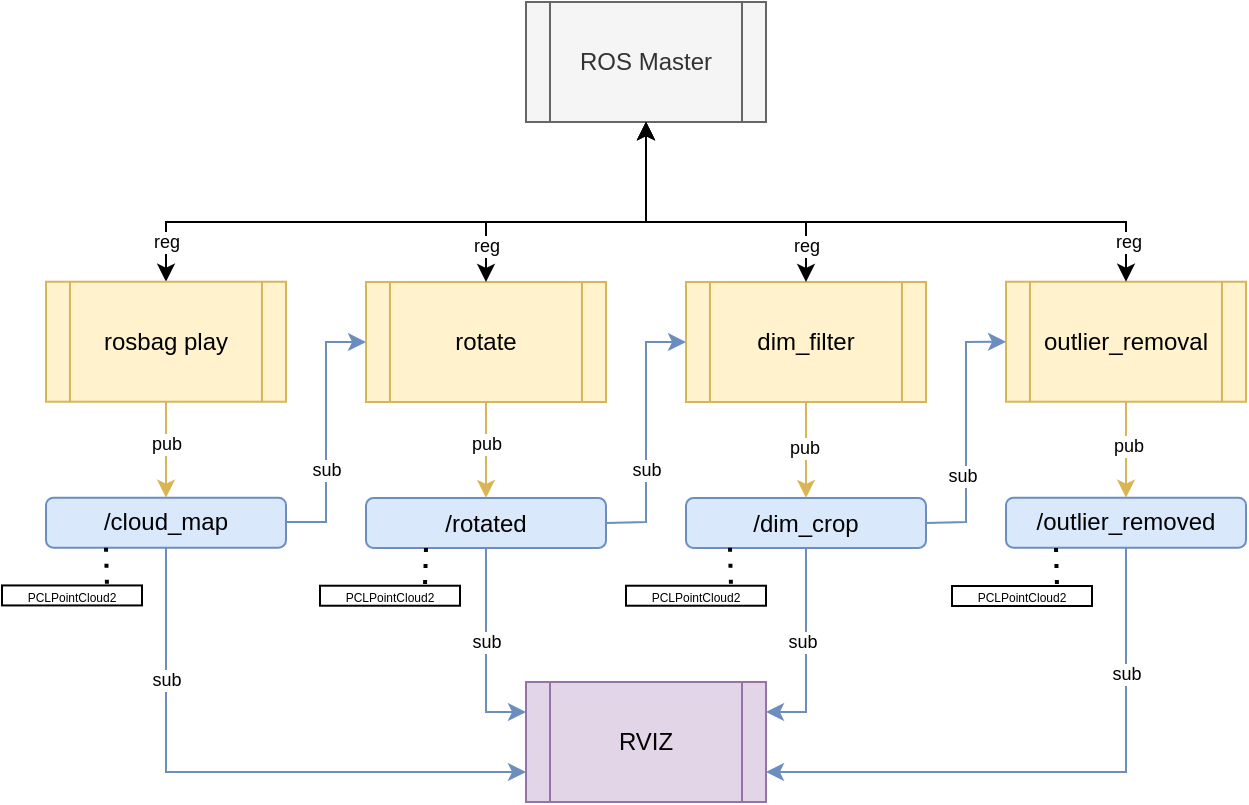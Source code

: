 <mxfile version="20.7.4" type="device"><diagram id="Le_sbdDcMzQ3mhU8ypBz" name="Page-1"><mxGraphModel dx="743" dy="532" grid="1" gridSize="10" guides="1" tooltips="1" connect="1" arrows="1" fold="1" page="1" pageScale="1" pageWidth="827" pageHeight="1169" math="0" shadow="0"><root><mxCell id="0"/><mxCell id="1" parent="0"/><mxCell id="OkoD80Rn6Ns0ea29262k-5" value="ROS Master" style="shape=process;whiteSpace=wrap;html=1;backgroundOutline=1;fillColor=#f5f5f5;fontColor=#333333;strokeColor=#666666;" vertex="1" parent="1"><mxGeometry x="280" y="310" width="120" height="60" as="geometry"/></mxCell><mxCell id="OkoD80Rn6Ns0ea29262k-6" value="rotate" style="shape=process;whiteSpace=wrap;html=1;backgroundOutline=1;fillColor=#fff2cc;strokeColor=#d6b656;" vertex="1" parent="1"><mxGeometry x="200" y="450" width="120" height="60" as="geometry"/></mxCell><mxCell id="OkoD80Rn6Ns0ea29262k-8" value="dim_filter" style="shape=process;whiteSpace=wrap;html=1;backgroundOutline=1;fillColor=#fff2cc;strokeColor=#d6b656;" vertex="1" parent="1"><mxGeometry x="360" y="450" width="120" height="60" as="geometry"/></mxCell><mxCell id="OkoD80Rn6Ns0ea29262k-9" value="outlier_removal" style="shape=process;whiteSpace=wrap;html=1;backgroundOutline=1;fillColor=#fff2cc;strokeColor=#d6b656;" vertex="1" parent="1"><mxGeometry x="520" y="449.86" width="120" height="60" as="geometry"/></mxCell><mxCell id="OkoD80Rn6Ns0ea29262k-10" value="/rotated" style="rounded=1;whiteSpace=wrap;html=1;fillColor=#dae8fc;strokeColor=#6c8ebf;" vertex="1" parent="1"><mxGeometry x="200" y="558" width="120" height="25" as="geometry"/></mxCell><mxCell id="OkoD80Rn6Ns0ea29262k-11" value="RVIZ" style="shape=process;whiteSpace=wrap;html=1;backgroundOutline=1;fillColor=#e1d5e7;strokeColor=#9673a6;" vertex="1" parent="1"><mxGeometry x="280" y="650" width="120" height="60" as="geometry"/></mxCell><mxCell id="OkoD80Rn6Ns0ea29262k-12" value="/dim_crop" style="rounded=1;whiteSpace=wrap;html=1;fillColor=#dae8fc;strokeColor=#6c8ebf;" vertex="1" parent="1"><mxGeometry x="360" y="558" width="120" height="25" as="geometry"/></mxCell><mxCell id="OkoD80Rn6Ns0ea29262k-13" value="/outlier_removed" style="rounded=1;whiteSpace=wrap;html=1;fillColor=#dae8fc;strokeColor=#6c8ebf;" vertex="1" parent="1"><mxGeometry x="520" y="557.86" width="120" height="25" as="geometry"/></mxCell><mxCell id="OkoD80Rn6Ns0ea29262k-14" value="" style="endArrow=classic;html=1;rounded=0;exitX=0.5;exitY=1;exitDx=0;exitDy=0;entryX=0.5;entryY=0;entryDx=0;entryDy=0;fillColor=#fff2cc;strokeColor=#d6b656;" edge="1" parent="1" source="OkoD80Rn6Ns0ea29262k-6" target="OkoD80Rn6Ns0ea29262k-10"><mxGeometry width="50" height="50" relative="1" as="geometry"><mxPoint x="459" y="490" as="sourcePoint"/><mxPoint x="509" y="440" as="targetPoint"/></mxGeometry></mxCell><mxCell id="OkoD80Rn6Ns0ea29262k-17" value="pub" style="edgeLabel;html=1;align=center;verticalAlign=middle;resizable=0;points=[];fontSize=9;" vertex="1" connectable="0" parent="OkoD80Rn6Ns0ea29262k-14"><mxGeometry x="0.309" relative="1" as="geometry"><mxPoint y="-11" as="offset"/></mxGeometry></mxCell><mxCell id="OkoD80Rn6Ns0ea29262k-15" value="" style="endArrow=classic;html=1;rounded=0;exitX=1;exitY=0.5;exitDx=0;exitDy=0;entryX=0;entryY=0.5;entryDx=0;entryDy=0;fillColor=#dae8fc;strokeColor=#6c8ebf;" edge="1" parent="1" source="OkoD80Rn6Ns0ea29262k-10" target="OkoD80Rn6Ns0ea29262k-8"><mxGeometry x="1" y="50" width="50" height="50" relative="1" as="geometry"><mxPoint x="300" y="590" as="sourcePoint"/><mxPoint x="300" y="640" as="targetPoint"/><Array as="points"><mxPoint x="340" y="570"/><mxPoint x="340" y="480"/></Array><mxPoint as="offset"/></mxGeometry></mxCell><mxCell id="OkoD80Rn6Ns0ea29262k-18" value="sub" style="edgeLabel;html=1;align=center;verticalAlign=middle;resizable=0;points=[];fontSize=9;" vertex="1" connectable="0" parent="OkoD80Rn6Ns0ea29262k-15"><mxGeometry x="-0.319" relative="1" as="geometry"><mxPoint y="-2" as="offset"/></mxGeometry></mxCell><mxCell id="OkoD80Rn6Ns0ea29262k-19" value="" style="endArrow=classic;html=1;rounded=0;fontSize=9;exitX=0.5;exitY=1;exitDx=0;exitDy=0;fillColor=#dae8fc;strokeColor=#6c8ebf;entryX=0;entryY=0.25;entryDx=0;entryDy=0;" edge="1" parent="1" source="OkoD80Rn6Ns0ea29262k-10" target="OkoD80Rn6Ns0ea29262k-11"><mxGeometry width="50" height="50" relative="1" as="geometry"><mxPoint x="240" y="650" as="sourcePoint"/><mxPoint x="260" y="660" as="targetPoint"/><Array as="points"><mxPoint x="260" y="665"/></Array></mxGeometry></mxCell><mxCell id="OkoD80Rn6Ns0ea29262k-20" value="sub" style="edgeLabel;html=1;align=center;verticalAlign=middle;resizable=0;points=[];fontSize=9;" vertex="1" connectable="0" parent="OkoD80Rn6Ns0ea29262k-19"><mxGeometry x="-0.549" relative="1" as="geometry"><mxPoint y="24" as="offset"/></mxGeometry></mxCell><mxCell id="OkoD80Rn6Ns0ea29262k-21" value="" style="endArrow=classic;html=1;rounded=0;fontSize=9;exitX=0.5;exitY=1;exitDx=0;exitDy=0;entryX=1;entryY=0.25;entryDx=0;entryDy=0;fillColor=#dae8fc;strokeColor=#6c8ebf;" edge="1" parent="1" source="OkoD80Rn6Ns0ea29262k-12" target="OkoD80Rn6Ns0ea29262k-11"><mxGeometry width="50" height="50" relative="1" as="geometry"><mxPoint x="490" y="620" as="sourcePoint"/><mxPoint x="540" y="570" as="targetPoint"/><Array as="points"><mxPoint x="420" y="665"/></Array></mxGeometry></mxCell><mxCell id="OkoD80Rn6Ns0ea29262k-22" value="sub" style="edgeLabel;html=1;align=center;verticalAlign=middle;resizable=0;points=[];fontSize=9;" vertex="1" connectable="0" parent="OkoD80Rn6Ns0ea29262k-21"><mxGeometry x="-0.087" y="-2" relative="1" as="geometry"><mxPoint as="offset"/></mxGeometry></mxCell><mxCell id="OkoD80Rn6Ns0ea29262k-23" value="" style="endArrow=classic;html=1;rounded=0;fontSize=9;exitX=0.5;exitY=1;exitDx=0;exitDy=0;entryX=1;entryY=0.75;entryDx=0;entryDy=0;fillColor=#dae8fc;strokeColor=#6c8ebf;" edge="1" parent="1" source="OkoD80Rn6Ns0ea29262k-13" target="OkoD80Rn6Ns0ea29262k-11"><mxGeometry width="50" height="50" relative="1" as="geometry"><mxPoint x="420" y="490" as="sourcePoint"/><mxPoint x="470" y="440" as="targetPoint"/><Array as="points"><mxPoint x="580" y="695"/></Array></mxGeometry></mxCell><mxCell id="OkoD80Rn6Ns0ea29262k-24" value="sub" style="edgeLabel;html=1;align=center;verticalAlign=middle;resizable=0;points=[];fontSize=9;" vertex="1" connectable="0" parent="OkoD80Rn6Ns0ea29262k-23"><mxGeometry x="-0.567" relative="1" as="geometry"><mxPoint as="offset"/></mxGeometry></mxCell><mxCell id="OkoD80Rn6Ns0ea29262k-25" value="" style="endArrow=classic;html=1;rounded=0;fontSize=9;exitX=0.5;exitY=1;exitDx=0;exitDy=0;entryX=0.5;entryY=0;entryDx=0;entryDy=0;fillColor=#fff2cc;strokeColor=#d6b656;" edge="1" parent="1" source="OkoD80Rn6Ns0ea29262k-8" target="OkoD80Rn6Ns0ea29262k-12"><mxGeometry width="50" height="50" relative="1" as="geometry"><mxPoint x="420" y="490" as="sourcePoint"/><mxPoint x="470" y="440" as="targetPoint"/></mxGeometry></mxCell><mxCell id="OkoD80Rn6Ns0ea29262k-30" value="pub" style="edgeLabel;html=1;align=center;verticalAlign=middle;resizable=0;points=[];fontSize=9;" vertex="1" connectable="0" parent="OkoD80Rn6Ns0ea29262k-25"><mxGeometry x="-0.048" y="-1" relative="1" as="geometry"><mxPoint as="offset"/></mxGeometry></mxCell><mxCell id="OkoD80Rn6Ns0ea29262k-26" value="" style="endArrow=classic;html=1;rounded=0;fontSize=9;exitX=1;exitY=0.5;exitDx=0;exitDy=0;entryX=0;entryY=0.5;entryDx=0;entryDy=0;fillColor=#dae8fc;strokeColor=#6c8ebf;" edge="1" parent="1" source="OkoD80Rn6Ns0ea29262k-12" target="OkoD80Rn6Ns0ea29262k-9"><mxGeometry width="50" height="50" relative="1" as="geometry"><mxPoint x="420" y="490" as="sourcePoint"/><mxPoint x="470" y="440" as="targetPoint"/><Array as="points"><mxPoint x="500" y="570"/><mxPoint x="500" y="480"/></Array></mxGeometry></mxCell><mxCell id="OkoD80Rn6Ns0ea29262k-29" value="sub" style="edgeLabel;html=1;align=center;verticalAlign=middle;resizable=0;points=[];fontSize=9;" vertex="1" connectable="0" parent="OkoD80Rn6Ns0ea29262k-26"><mxGeometry x="-0.336" y="2" relative="1" as="geometry"><mxPoint as="offset"/></mxGeometry></mxCell><mxCell id="OkoD80Rn6Ns0ea29262k-27" value="" style="endArrow=classic;html=1;rounded=0;fontSize=9;exitX=0.5;exitY=1;exitDx=0;exitDy=0;entryX=0.5;entryY=0;entryDx=0;entryDy=0;fillColor=#fff2cc;strokeColor=#d6b656;" edge="1" parent="1" source="OkoD80Rn6Ns0ea29262k-9" target="OkoD80Rn6Ns0ea29262k-13"><mxGeometry width="50" height="50" relative="1" as="geometry"><mxPoint x="380" y="489.86" as="sourcePoint"/><mxPoint x="430" y="439.86" as="targetPoint"/></mxGeometry></mxCell><mxCell id="OkoD80Rn6Ns0ea29262k-28" value="pub" style="edgeLabel;html=1;align=center;verticalAlign=middle;resizable=0;points=[];fontSize=9;" vertex="1" connectable="0" parent="OkoD80Rn6Ns0ea29262k-27"><mxGeometry x="-0.077" y="1" relative="1" as="geometry"><mxPoint as="offset"/></mxGeometry></mxCell><mxCell id="OkoD80Rn6Ns0ea29262k-31" value="" style="endArrow=classic;startArrow=classic;html=1;rounded=0;fontSize=9;exitX=0.5;exitY=0;exitDx=0;exitDy=0;entryX=0.5;entryY=1;entryDx=0;entryDy=0;" edge="1" parent="1" source="OkoD80Rn6Ns0ea29262k-8" target="OkoD80Rn6Ns0ea29262k-5"><mxGeometry width="50" height="50" relative="1" as="geometry"><mxPoint x="350" y="450" as="sourcePoint"/><mxPoint x="360" y="390" as="targetPoint"/><Array as="points"><mxPoint x="420" y="420"/><mxPoint x="340" y="420"/></Array></mxGeometry></mxCell><mxCell id="OkoD80Rn6Ns0ea29262k-36" value="reg" style="edgeLabel;html=1;align=center;verticalAlign=middle;resizable=0;points=[];fontSize=9;" vertex="1" connectable="0" parent="OkoD80Rn6Ns0ea29262k-31"><mxGeometry x="-0.5" y="-1" relative="1" as="geometry"><mxPoint x="10" y="13" as="offset"/></mxGeometry></mxCell><mxCell id="OkoD80Rn6Ns0ea29262k-32" value="" style="endArrow=classic;startArrow=classic;html=1;rounded=0;fontSize=9;exitX=0.5;exitY=0;exitDx=0;exitDy=0;entryX=0.5;entryY=1;entryDx=0;entryDy=0;" edge="1" parent="1" source="OkoD80Rn6Ns0ea29262k-9" target="OkoD80Rn6Ns0ea29262k-5"><mxGeometry width="50" height="50" relative="1" as="geometry"><mxPoint x="420" y="490" as="sourcePoint"/><mxPoint x="360" y="400" as="targetPoint"/><Array as="points"><mxPoint x="580" y="420"/><mxPoint x="340" y="420"/></Array></mxGeometry></mxCell><mxCell id="OkoD80Rn6Ns0ea29262k-35" value="reg" style="edgeLabel;html=1;align=center;verticalAlign=middle;resizable=0;points=[];fontSize=9;" vertex="1" connectable="0" parent="OkoD80Rn6Ns0ea29262k-32"><mxGeometry x="-0.333" y="-1" relative="1" as="geometry"><mxPoint x="77" y="11" as="offset"/></mxGeometry></mxCell><mxCell id="OkoD80Rn6Ns0ea29262k-33" value="" style="endArrow=classic;startArrow=classic;html=1;rounded=0;fontSize=9;exitX=0.5;exitY=0;exitDx=0;exitDy=0;entryX=0.5;entryY=1;entryDx=0;entryDy=0;" edge="1" parent="1" source="OkoD80Rn6Ns0ea29262k-43" target="OkoD80Rn6Ns0ea29262k-5"><mxGeometry width="50" height="50" relative="1" as="geometry"><mxPoint x="420" y="490" as="sourcePoint"/><mxPoint x="420" y="400" as="targetPoint"/><Array as="points"><mxPoint x="100" y="420"/><mxPoint x="340" y="420"/></Array></mxGeometry></mxCell><mxCell id="OkoD80Rn6Ns0ea29262k-34" value="reg" style="edgeLabel;html=1;align=center;verticalAlign=middle;resizable=0;points=[];fontSize=9;" vertex="1" connectable="0" parent="OkoD80Rn6Ns0ea29262k-33"><mxGeometry x="0.157" y="-2" relative="1" as="geometry"><mxPoint x="-155" y="8" as="offset"/></mxGeometry></mxCell><mxCell id="OkoD80Rn6Ns0ea29262k-37" value="" style="endArrow=none;dashed=1;html=1;dashPattern=1 3;strokeWidth=2;rounded=0;fontSize=9;exitX=0.25;exitY=1;exitDx=0;exitDy=0;entryX=0.75;entryY=0;entryDx=0;entryDy=0;" edge="1" parent="1" source="OkoD80Rn6Ns0ea29262k-10" target="OkoD80Rn6Ns0ea29262k-38"><mxGeometry width="50" height="50" relative="1" as="geometry"><mxPoint x="219.8" y="583.625" as="sourcePoint"/><mxPoint x="216" y="604.0" as="targetPoint"/></mxGeometry></mxCell><mxCell id="OkoD80Rn6Ns0ea29262k-38" value="&lt;font style=&quot;font-size: 6px;&quot;&gt;PCLPointCloud2&lt;/font&gt;" style="rounded=0;whiteSpace=wrap;html=1;fontSize=9;" vertex="1" parent="1"><mxGeometry x="177" y="601.86" width="70" height="10" as="geometry"/></mxCell><mxCell id="OkoD80Rn6Ns0ea29262k-39" value="" style="endArrow=none;dashed=1;html=1;dashPattern=1 3;strokeWidth=2;rounded=0;fontSize=9;exitX=0.25;exitY=1;exitDx=0;exitDy=0;entryX=0.75;entryY=0;entryDx=0;entryDy=0;" edge="1" parent="1" target="OkoD80Rn6Ns0ea29262k-40"><mxGeometry width="50" height="50" relative="1" as="geometry"><mxPoint x="382" y="582.86" as="sourcePoint"/><mxPoint x="369" y="603.86" as="targetPoint"/></mxGeometry></mxCell><mxCell id="OkoD80Rn6Ns0ea29262k-40" value="&lt;font style=&quot;font-size: 6px;&quot;&gt;PCLPointCloud2&lt;/font&gt;" style="rounded=0;whiteSpace=wrap;html=1;fontSize=9;" vertex="1" parent="1"><mxGeometry x="330" y="601.86" width="70" height="10" as="geometry"/></mxCell><mxCell id="OkoD80Rn6Ns0ea29262k-41" value="" style="endArrow=none;dashed=1;html=1;dashPattern=1 3;strokeWidth=2;rounded=0;fontSize=9;exitX=0.25;exitY=1;exitDx=0;exitDy=0;entryX=0.75;entryY=0;entryDx=0;entryDy=0;" edge="1" parent="1" target="OkoD80Rn6Ns0ea29262k-42"><mxGeometry width="50" height="50" relative="1" as="geometry"><mxPoint x="545" y="583" as="sourcePoint"/><mxPoint x="532" y="604.0" as="targetPoint"/></mxGeometry></mxCell><mxCell id="OkoD80Rn6Ns0ea29262k-42" value="&lt;font style=&quot;font-size: 6px;&quot;&gt;PCLPointCloud2&lt;/font&gt;" style="rounded=0;whiteSpace=wrap;html=1;fontSize=9;" vertex="1" parent="1"><mxGeometry x="493" y="602" width="70" height="10" as="geometry"/></mxCell><mxCell id="OkoD80Rn6Ns0ea29262k-43" value="rosbag play" style="shape=process;whiteSpace=wrap;html=1;backgroundOutline=1;fillColor=#fff2cc;strokeColor=#d6b656;" vertex="1" parent="1"><mxGeometry x="40" y="449.86" width="120" height="60" as="geometry"/></mxCell><mxCell id="OkoD80Rn6Ns0ea29262k-44" value="/cloud_map" style="rounded=1;whiteSpace=wrap;html=1;fillColor=#dae8fc;strokeColor=#6c8ebf;" vertex="1" parent="1"><mxGeometry x="40" y="557.86" width="120" height="25" as="geometry"/></mxCell><mxCell id="OkoD80Rn6Ns0ea29262k-45" value="" style="endArrow=classic;html=1;rounded=0;exitX=0.5;exitY=1;exitDx=0;exitDy=0;entryX=0.5;entryY=0;entryDx=0;entryDy=0;fillColor=#fff2cc;strokeColor=#d6b656;" edge="1" parent="1" source="OkoD80Rn6Ns0ea29262k-43" target="OkoD80Rn6Ns0ea29262k-44"><mxGeometry width="50" height="50" relative="1" as="geometry"><mxPoint x="298" y="489.86" as="sourcePoint"/><mxPoint x="348" y="439.86" as="targetPoint"/></mxGeometry></mxCell><mxCell id="OkoD80Rn6Ns0ea29262k-46" value="pub" style="edgeLabel;html=1;align=center;verticalAlign=middle;resizable=0;points=[];fontSize=9;" vertex="1" connectable="0" parent="OkoD80Rn6Ns0ea29262k-45"><mxGeometry x="0.309" relative="1" as="geometry"><mxPoint y="-11" as="offset"/></mxGeometry></mxCell><mxCell id="OkoD80Rn6Ns0ea29262k-47" value="" style="endArrow=classic;html=1;rounded=0;fontSize=9;exitX=0.5;exitY=1;exitDx=0;exitDy=0;entryX=0;entryY=0.75;entryDx=0;entryDy=0;fillColor=#dae8fc;strokeColor=#6c8ebf;" edge="1" parent="1" source="OkoD80Rn6Ns0ea29262k-44" target="OkoD80Rn6Ns0ea29262k-11"><mxGeometry width="50" height="50" relative="1" as="geometry"><mxPoint x="79" y="649.86" as="sourcePoint"/><mxPoint x="199" y="659.86" as="targetPoint"/><Array as="points"><mxPoint x="100" y="695"/></Array></mxGeometry></mxCell><mxCell id="OkoD80Rn6Ns0ea29262k-48" value="sub" style="edgeLabel;html=1;align=center;verticalAlign=middle;resizable=0;points=[];fontSize=9;" vertex="1" connectable="0" parent="OkoD80Rn6Ns0ea29262k-47"><mxGeometry x="-0.549" relative="1" as="geometry"><mxPoint as="offset"/></mxGeometry></mxCell><mxCell id="OkoD80Rn6Ns0ea29262k-49" value="" style="endArrow=none;dashed=1;html=1;dashPattern=1 3;strokeWidth=2;rounded=0;fontSize=9;exitX=0.25;exitY=1;exitDx=0;exitDy=0;entryX=0.75;entryY=0;entryDx=0;entryDy=0;" edge="1" parent="1" source="OkoD80Rn6Ns0ea29262k-44" target="OkoD80Rn6Ns0ea29262k-50"><mxGeometry width="50" height="50" relative="1" as="geometry"><mxPoint x="58.8" y="583.485" as="sourcePoint"/><mxPoint x="55" y="603.86" as="targetPoint"/></mxGeometry></mxCell><mxCell id="OkoD80Rn6Ns0ea29262k-50" value="&lt;font style=&quot;font-size: 6px;&quot;&gt;PCLPointCloud2&lt;/font&gt;" style="rounded=0;whiteSpace=wrap;html=1;fontSize=9;" vertex="1" parent="1"><mxGeometry x="18" y="601.72" width="70" height="10" as="geometry"/></mxCell><mxCell id="OkoD80Rn6Ns0ea29262k-51" value="" style="endArrow=classic;html=1;rounded=0;entryX=0;entryY=0.5;entryDx=0;entryDy=0;fillColor=#dae8fc;strokeColor=#6c8ebf;" edge="1" parent="1" target="OkoD80Rn6Ns0ea29262k-6"><mxGeometry x="1" y="50" width="50" height="50" relative="1" as="geometry"><mxPoint x="160" y="570" as="sourcePoint"/><mxPoint x="200" y="480" as="targetPoint"/><Array as="points"><mxPoint x="180" y="570"/><mxPoint x="180" y="480"/></Array><mxPoint as="offset"/></mxGeometry></mxCell><mxCell id="OkoD80Rn6Ns0ea29262k-52" value="sub" style="edgeLabel;html=1;align=center;verticalAlign=middle;resizable=0;points=[];fontSize=9;" vertex="1" connectable="0" parent="OkoD80Rn6Ns0ea29262k-51"><mxGeometry x="-0.319" relative="1" as="geometry"><mxPoint y="-2" as="offset"/></mxGeometry></mxCell><mxCell id="OkoD80Rn6Ns0ea29262k-53" value="" style="endArrow=classic;startArrow=classic;html=1;rounded=0;fontSize=9;exitX=0.5;exitY=0;exitDx=0;exitDy=0;entryX=0.5;entryY=1;entryDx=0;entryDy=0;" edge="1" parent="1" source="OkoD80Rn6Ns0ea29262k-6" target="OkoD80Rn6Ns0ea29262k-5"><mxGeometry width="50" height="50" relative="1" as="geometry"><mxPoint x="410" y="470" as="sourcePoint"/><mxPoint x="330" y="390" as="targetPoint"/><Array as="points"><mxPoint x="260" y="420"/><mxPoint x="340" y="420"/></Array></mxGeometry></mxCell><mxCell id="OkoD80Rn6Ns0ea29262k-54" value="reg" style="edgeLabel;html=1;align=center;verticalAlign=middle;resizable=0;points=[];fontSize=9;" vertex="1" connectable="0" parent="OkoD80Rn6Ns0ea29262k-53"><mxGeometry x="-0.5" y="-1" relative="1" as="geometry"><mxPoint x="-10" y="11" as="offset"/></mxGeometry></mxCell></root></mxGraphModel></diagram></mxfile>